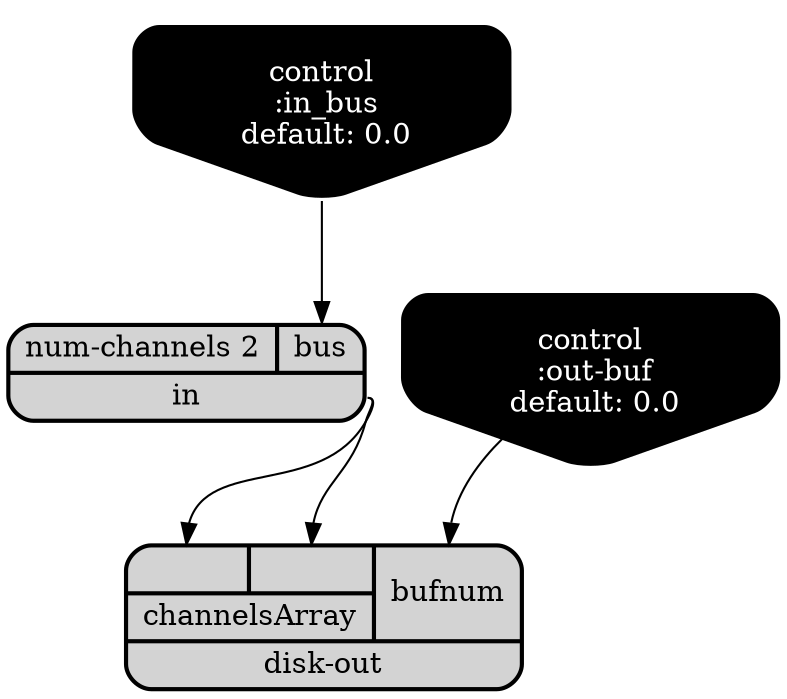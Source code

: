 digraph synthdef {
0 [label = "control
 :out-buf
 default: 0.0" shape=invhouse style="rounded, filled, bold" fillcolor=black fontcolor=white ]; 
1 [label = "control
 :in_bus
 default: 0.0" shape=invhouse style="rounded, filled, bold" fillcolor=black fontcolor=white ]; 
3 [label = "{{ {{<channelsarray___in___0>|<channelsarray___in___1>}|channelsArray}|<bufnum> bufnum} |<__UG_NAME__>disk-out }" style="filled, bold, rounded"  shape=record rankdir=LR];
2 [label = "{{ <num____channels> num-channels 2|<bus> bus} |<__UG_NAME__>in }" style="filled, bold, rounded"  shape=record rankdir=LR];

0:__UG_NAME__ -> 3:bufnum ;
2:__UG_NAME__ -> 3:channelsarray___in___0 ;
2:__UG_NAME__ -> 3:channelsarray___in___1 ;
1:__UG_NAME__ -> 2:bus ;

}